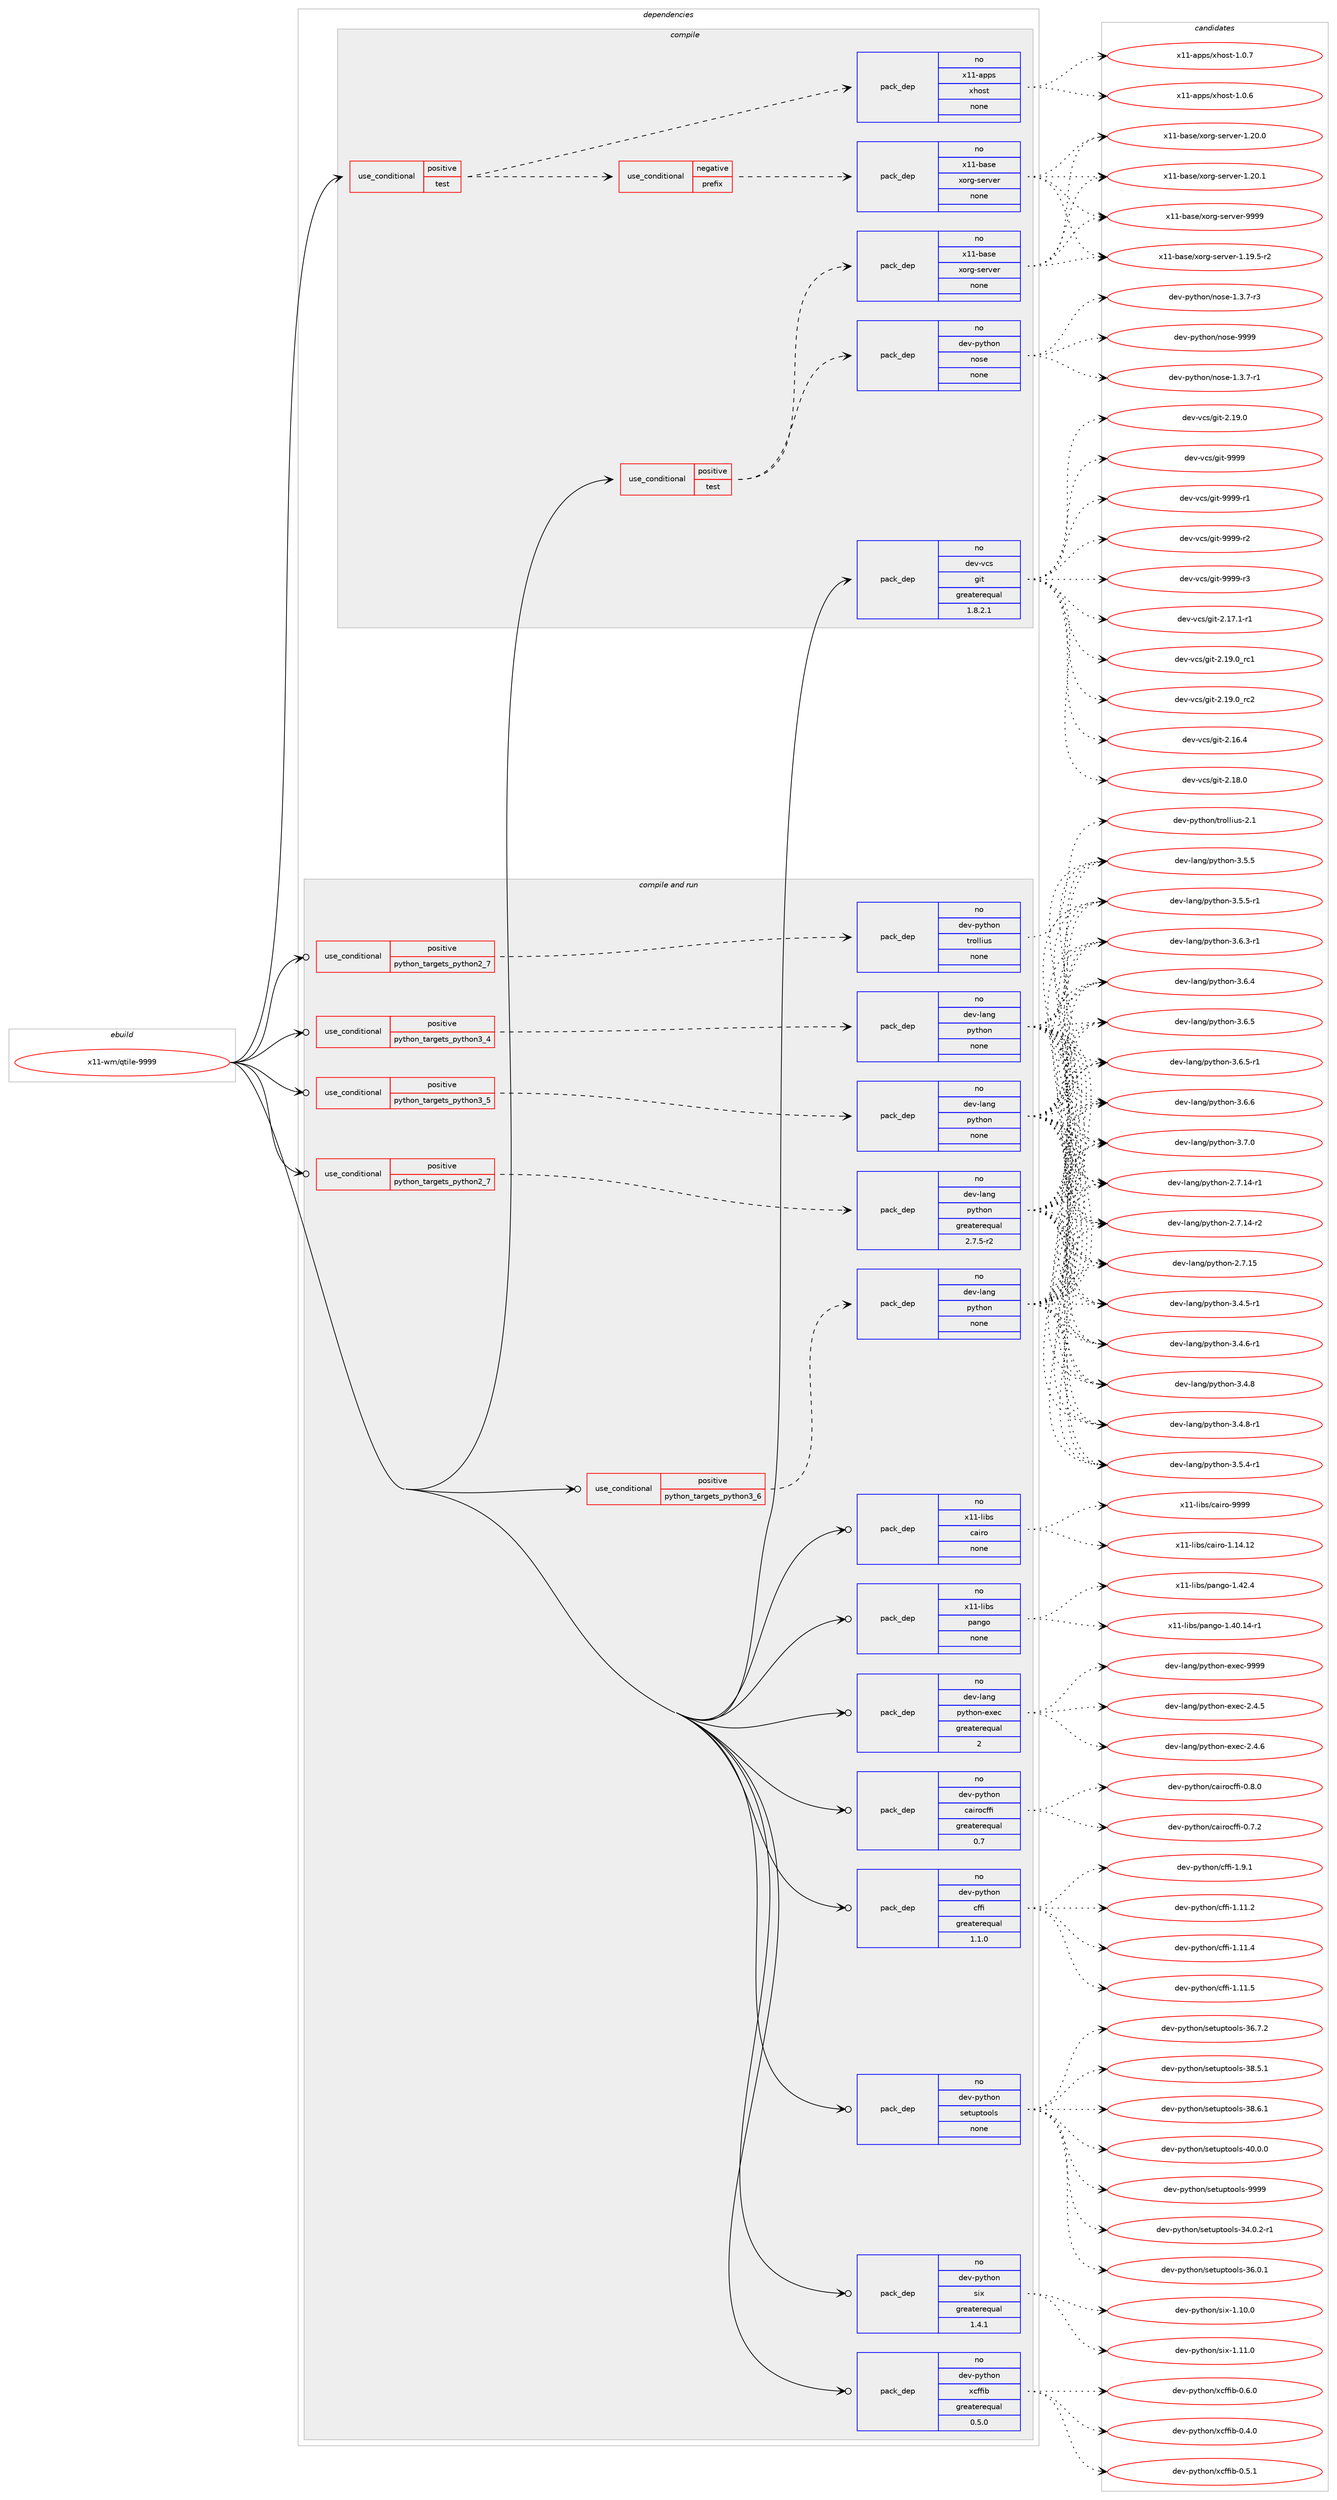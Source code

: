 digraph prolog {

# *************
# Graph options
# *************

newrank=true;
concentrate=true;
compound=true;
graph [rankdir=LR,fontname=Helvetica,fontsize=10,ranksep=1.5];#, ranksep=2.5, nodesep=0.2];
edge  [arrowhead=vee];
node  [fontname=Helvetica,fontsize=10];

# **********
# The ebuild
# **********

subgraph cluster_leftcol {
color=gray;
rank=same;
label=<<i>ebuild</i>>;
id [label="x11-wm/qtile-9999", color=red, width=4, href="../x11-wm/qtile-9999.svg"];
}

# ****************
# The dependencies
# ****************

subgraph cluster_midcol {
color=gray;
label=<<i>dependencies</i>>;
subgraph cluster_compile {
fillcolor="#eeeeee";
style=filled;
label=<<i>compile</i>>;
subgraph cond3227 {
dependency11254 [label=<<TABLE BORDER="0" CELLBORDER="1" CELLSPACING="0" CELLPADDING="4"><TR><TD ROWSPAN="3" CELLPADDING="10">use_conditional</TD></TR><TR><TD>positive</TD></TR><TR><TD>test</TD></TR></TABLE>>, shape=none, color=red];
subgraph cond3228 {
dependency11255 [label=<<TABLE BORDER="0" CELLBORDER="1" CELLSPACING="0" CELLPADDING="4"><TR><TD ROWSPAN="3" CELLPADDING="10">use_conditional</TD></TR><TR><TD>negative</TD></TR><TR><TD>prefix</TD></TR></TABLE>>, shape=none, color=red];
subgraph pack7782 {
dependency11256 [label=<<TABLE BORDER="0" CELLBORDER="1" CELLSPACING="0" CELLPADDING="4" WIDTH="220"><TR><TD ROWSPAN="6" CELLPADDING="30">pack_dep</TD></TR><TR><TD WIDTH="110">no</TD></TR><TR><TD>x11-base</TD></TR><TR><TD>xorg-server</TD></TR><TR><TD>none</TD></TR><TR><TD></TD></TR></TABLE>>, shape=none, color=blue];
}
dependency11255:e -> dependency11256:w [weight=20,style="dashed",arrowhead="vee"];
}
dependency11254:e -> dependency11255:w [weight=20,style="dashed",arrowhead="vee"];
subgraph pack7783 {
dependency11257 [label=<<TABLE BORDER="0" CELLBORDER="1" CELLSPACING="0" CELLPADDING="4" WIDTH="220"><TR><TD ROWSPAN="6" CELLPADDING="30">pack_dep</TD></TR><TR><TD WIDTH="110">no</TD></TR><TR><TD>x11-apps</TD></TR><TR><TD>xhost</TD></TR><TR><TD>none</TD></TR><TR><TD></TD></TR></TABLE>>, shape=none, color=blue];
}
dependency11254:e -> dependency11257:w [weight=20,style="dashed",arrowhead="vee"];
}
id:e -> dependency11254:w [weight=20,style="solid",arrowhead="vee"];
subgraph cond3229 {
dependency11258 [label=<<TABLE BORDER="0" CELLBORDER="1" CELLSPACING="0" CELLPADDING="4"><TR><TD ROWSPAN="3" CELLPADDING="10">use_conditional</TD></TR><TR><TD>positive</TD></TR><TR><TD>test</TD></TR></TABLE>>, shape=none, color=red];
subgraph pack7784 {
dependency11259 [label=<<TABLE BORDER="0" CELLBORDER="1" CELLSPACING="0" CELLPADDING="4" WIDTH="220"><TR><TD ROWSPAN="6" CELLPADDING="30">pack_dep</TD></TR><TR><TD WIDTH="110">no</TD></TR><TR><TD>dev-python</TD></TR><TR><TD>nose</TD></TR><TR><TD>none</TD></TR><TR><TD></TD></TR></TABLE>>, shape=none, color=blue];
}
dependency11258:e -> dependency11259:w [weight=20,style="dashed",arrowhead="vee"];
subgraph pack7785 {
dependency11260 [label=<<TABLE BORDER="0" CELLBORDER="1" CELLSPACING="0" CELLPADDING="4" WIDTH="220"><TR><TD ROWSPAN="6" CELLPADDING="30">pack_dep</TD></TR><TR><TD WIDTH="110">no</TD></TR><TR><TD>x11-base</TD></TR><TR><TD>xorg-server</TD></TR><TR><TD>none</TD></TR><TR><TD></TD></TR></TABLE>>, shape=none, color=blue];
}
dependency11258:e -> dependency11260:w [weight=20,style="dashed",arrowhead="vee"];
}
id:e -> dependency11258:w [weight=20,style="solid",arrowhead="vee"];
subgraph pack7786 {
dependency11261 [label=<<TABLE BORDER="0" CELLBORDER="1" CELLSPACING="0" CELLPADDING="4" WIDTH="220"><TR><TD ROWSPAN="6" CELLPADDING="30">pack_dep</TD></TR><TR><TD WIDTH="110">no</TD></TR><TR><TD>dev-vcs</TD></TR><TR><TD>git</TD></TR><TR><TD>greaterequal</TD></TR><TR><TD>1.8.2.1</TD></TR></TABLE>>, shape=none, color=blue];
}
id:e -> dependency11261:w [weight=20,style="solid",arrowhead="vee"];
}
subgraph cluster_compileandrun {
fillcolor="#eeeeee";
style=filled;
label=<<i>compile and run</i>>;
subgraph cond3230 {
dependency11262 [label=<<TABLE BORDER="0" CELLBORDER="1" CELLSPACING="0" CELLPADDING="4"><TR><TD ROWSPAN="3" CELLPADDING="10">use_conditional</TD></TR><TR><TD>positive</TD></TR><TR><TD>python_targets_python2_7</TD></TR></TABLE>>, shape=none, color=red];
subgraph pack7787 {
dependency11263 [label=<<TABLE BORDER="0" CELLBORDER="1" CELLSPACING="0" CELLPADDING="4" WIDTH="220"><TR><TD ROWSPAN="6" CELLPADDING="30">pack_dep</TD></TR><TR><TD WIDTH="110">no</TD></TR><TR><TD>dev-lang</TD></TR><TR><TD>python</TD></TR><TR><TD>greaterequal</TD></TR><TR><TD>2.7.5-r2</TD></TR></TABLE>>, shape=none, color=blue];
}
dependency11262:e -> dependency11263:w [weight=20,style="dashed",arrowhead="vee"];
}
id:e -> dependency11262:w [weight=20,style="solid",arrowhead="odotvee"];
subgraph cond3231 {
dependency11264 [label=<<TABLE BORDER="0" CELLBORDER="1" CELLSPACING="0" CELLPADDING="4"><TR><TD ROWSPAN="3" CELLPADDING="10">use_conditional</TD></TR><TR><TD>positive</TD></TR><TR><TD>python_targets_python2_7</TD></TR></TABLE>>, shape=none, color=red];
subgraph pack7788 {
dependency11265 [label=<<TABLE BORDER="0" CELLBORDER="1" CELLSPACING="0" CELLPADDING="4" WIDTH="220"><TR><TD ROWSPAN="6" CELLPADDING="30">pack_dep</TD></TR><TR><TD WIDTH="110">no</TD></TR><TR><TD>dev-python</TD></TR><TR><TD>trollius</TD></TR><TR><TD>none</TD></TR><TR><TD></TD></TR></TABLE>>, shape=none, color=blue];
}
dependency11264:e -> dependency11265:w [weight=20,style="dashed",arrowhead="vee"];
}
id:e -> dependency11264:w [weight=20,style="solid",arrowhead="odotvee"];
subgraph cond3232 {
dependency11266 [label=<<TABLE BORDER="0" CELLBORDER="1" CELLSPACING="0" CELLPADDING="4"><TR><TD ROWSPAN="3" CELLPADDING="10">use_conditional</TD></TR><TR><TD>positive</TD></TR><TR><TD>python_targets_python3_4</TD></TR></TABLE>>, shape=none, color=red];
subgraph pack7789 {
dependency11267 [label=<<TABLE BORDER="0" CELLBORDER="1" CELLSPACING="0" CELLPADDING="4" WIDTH="220"><TR><TD ROWSPAN="6" CELLPADDING="30">pack_dep</TD></TR><TR><TD WIDTH="110">no</TD></TR><TR><TD>dev-lang</TD></TR><TR><TD>python</TD></TR><TR><TD>none</TD></TR><TR><TD></TD></TR></TABLE>>, shape=none, color=blue];
}
dependency11266:e -> dependency11267:w [weight=20,style="dashed",arrowhead="vee"];
}
id:e -> dependency11266:w [weight=20,style="solid",arrowhead="odotvee"];
subgraph cond3233 {
dependency11268 [label=<<TABLE BORDER="0" CELLBORDER="1" CELLSPACING="0" CELLPADDING="4"><TR><TD ROWSPAN="3" CELLPADDING="10">use_conditional</TD></TR><TR><TD>positive</TD></TR><TR><TD>python_targets_python3_5</TD></TR></TABLE>>, shape=none, color=red];
subgraph pack7790 {
dependency11269 [label=<<TABLE BORDER="0" CELLBORDER="1" CELLSPACING="0" CELLPADDING="4" WIDTH="220"><TR><TD ROWSPAN="6" CELLPADDING="30">pack_dep</TD></TR><TR><TD WIDTH="110">no</TD></TR><TR><TD>dev-lang</TD></TR><TR><TD>python</TD></TR><TR><TD>none</TD></TR><TR><TD></TD></TR></TABLE>>, shape=none, color=blue];
}
dependency11268:e -> dependency11269:w [weight=20,style="dashed",arrowhead="vee"];
}
id:e -> dependency11268:w [weight=20,style="solid",arrowhead="odotvee"];
subgraph cond3234 {
dependency11270 [label=<<TABLE BORDER="0" CELLBORDER="1" CELLSPACING="0" CELLPADDING="4"><TR><TD ROWSPAN="3" CELLPADDING="10">use_conditional</TD></TR><TR><TD>positive</TD></TR><TR><TD>python_targets_python3_6</TD></TR></TABLE>>, shape=none, color=red];
subgraph pack7791 {
dependency11271 [label=<<TABLE BORDER="0" CELLBORDER="1" CELLSPACING="0" CELLPADDING="4" WIDTH="220"><TR><TD ROWSPAN="6" CELLPADDING="30">pack_dep</TD></TR><TR><TD WIDTH="110">no</TD></TR><TR><TD>dev-lang</TD></TR><TR><TD>python</TD></TR><TR><TD>none</TD></TR><TR><TD></TD></TR></TABLE>>, shape=none, color=blue];
}
dependency11270:e -> dependency11271:w [weight=20,style="dashed",arrowhead="vee"];
}
id:e -> dependency11270:w [weight=20,style="solid",arrowhead="odotvee"];
subgraph pack7792 {
dependency11272 [label=<<TABLE BORDER="0" CELLBORDER="1" CELLSPACING="0" CELLPADDING="4" WIDTH="220"><TR><TD ROWSPAN="6" CELLPADDING="30">pack_dep</TD></TR><TR><TD WIDTH="110">no</TD></TR><TR><TD>dev-lang</TD></TR><TR><TD>python-exec</TD></TR><TR><TD>greaterequal</TD></TR><TR><TD>2</TD></TR></TABLE>>, shape=none, color=blue];
}
id:e -> dependency11272:w [weight=20,style="solid",arrowhead="odotvee"];
subgraph pack7793 {
dependency11273 [label=<<TABLE BORDER="0" CELLBORDER="1" CELLSPACING="0" CELLPADDING="4" WIDTH="220"><TR><TD ROWSPAN="6" CELLPADDING="30">pack_dep</TD></TR><TR><TD WIDTH="110">no</TD></TR><TR><TD>dev-python</TD></TR><TR><TD>cairocffi</TD></TR><TR><TD>greaterequal</TD></TR><TR><TD>0.7</TD></TR></TABLE>>, shape=none, color=blue];
}
id:e -> dependency11273:w [weight=20,style="solid",arrowhead="odotvee"];
subgraph pack7794 {
dependency11274 [label=<<TABLE BORDER="0" CELLBORDER="1" CELLSPACING="0" CELLPADDING="4" WIDTH="220"><TR><TD ROWSPAN="6" CELLPADDING="30">pack_dep</TD></TR><TR><TD WIDTH="110">no</TD></TR><TR><TD>dev-python</TD></TR><TR><TD>cffi</TD></TR><TR><TD>greaterequal</TD></TR><TR><TD>1.1.0</TD></TR></TABLE>>, shape=none, color=blue];
}
id:e -> dependency11274:w [weight=20,style="solid",arrowhead="odotvee"];
subgraph pack7795 {
dependency11275 [label=<<TABLE BORDER="0" CELLBORDER="1" CELLSPACING="0" CELLPADDING="4" WIDTH="220"><TR><TD ROWSPAN="6" CELLPADDING="30">pack_dep</TD></TR><TR><TD WIDTH="110">no</TD></TR><TR><TD>dev-python</TD></TR><TR><TD>setuptools</TD></TR><TR><TD>none</TD></TR><TR><TD></TD></TR></TABLE>>, shape=none, color=blue];
}
id:e -> dependency11275:w [weight=20,style="solid",arrowhead="odotvee"];
subgraph pack7796 {
dependency11276 [label=<<TABLE BORDER="0" CELLBORDER="1" CELLSPACING="0" CELLPADDING="4" WIDTH="220"><TR><TD ROWSPAN="6" CELLPADDING="30">pack_dep</TD></TR><TR><TD WIDTH="110">no</TD></TR><TR><TD>dev-python</TD></TR><TR><TD>six</TD></TR><TR><TD>greaterequal</TD></TR><TR><TD>1.4.1</TD></TR></TABLE>>, shape=none, color=blue];
}
id:e -> dependency11276:w [weight=20,style="solid",arrowhead="odotvee"];
subgraph pack7797 {
dependency11277 [label=<<TABLE BORDER="0" CELLBORDER="1" CELLSPACING="0" CELLPADDING="4" WIDTH="220"><TR><TD ROWSPAN="6" CELLPADDING="30">pack_dep</TD></TR><TR><TD WIDTH="110">no</TD></TR><TR><TD>dev-python</TD></TR><TR><TD>xcffib</TD></TR><TR><TD>greaterequal</TD></TR><TR><TD>0.5.0</TD></TR></TABLE>>, shape=none, color=blue];
}
id:e -> dependency11277:w [weight=20,style="solid",arrowhead="odotvee"];
subgraph pack7798 {
dependency11278 [label=<<TABLE BORDER="0" CELLBORDER="1" CELLSPACING="0" CELLPADDING="4" WIDTH="220"><TR><TD ROWSPAN="6" CELLPADDING="30">pack_dep</TD></TR><TR><TD WIDTH="110">no</TD></TR><TR><TD>x11-libs</TD></TR><TR><TD>cairo</TD></TR><TR><TD>none</TD></TR><TR><TD></TD></TR></TABLE>>, shape=none, color=blue];
}
id:e -> dependency11278:w [weight=20,style="solid",arrowhead="odotvee"];
subgraph pack7799 {
dependency11279 [label=<<TABLE BORDER="0" CELLBORDER="1" CELLSPACING="0" CELLPADDING="4" WIDTH="220"><TR><TD ROWSPAN="6" CELLPADDING="30">pack_dep</TD></TR><TR><TD WIDTH="110">no</TD></TR><TR><TD>x11-libs</TD></TR><TR><TD>pango</TD></TR><TR><TD>none</TD></TR><TR><TD></TD></TR></TABLE>>, shape=none, color=blue];
}
id:e -> dependency11279:w [weight=20,style="solid",arrowhead="odotvee"];
}
subgraph cluster_run {
fillcolor="#eeeeee";
style=filled;
label=<<i>run</i>>;
}
}

# **************
# The candidates
# **************

subgraph cluster_choices {
rank=same;
color=gray;
label=<<i>candidates</i>>;

subgraph choice7782 {
color=black;
nodesep=1;
choice12049494598971151014712011111410345115101114118101114454946495746534511450 [label="x11-base/xorg-server-1.19.5-r2", color=red, width=4,href="../x11-base/xorg-server-1.19.5-r2.svg"];
choice1204949459897115101471201111141034511510111411810111445494650484648 [label="x11-base/xorg-server-1.20.0", color=red, width=4,href="../x11-base/xorg-server-1.20.0.svg"];
choice1204949459897115101471201111141034511510111411810111445494650484649 [label="x11-base/xorg-server-1.20.1", color=red, width=4,href="../x11-base/xorg-server-1.20.1.svg"];
choice120494945989711510147120111114103451151011141181011144557575757 [label="x11-base/xorg-server-9999", color=red, width=4,href="../x11-base/xorg-server-9999.svg"];
dependency11256:e -> choice12049494598971151014712011111410345115101114118101114454946495746534511450:w [style=dotted,weight="100"];
dependency11256:e -> choice1204949459897115101471201111141034511510111411810111445494650484648:w [style=dotted,weight="100"];
dependency11256:e -> choice1204949459897115101471201111141034511510111411810111445494650484649:w [style=dotted,weight="100"];
dependency11256:e -> choice120494945989711510147120111114103451151011141181011144557575757:w [style=dotted,weight="100"];
}
subgraph choice7783 {
color=black;
nodesep=1;
choice1204949459711211211547120104111115116454946484654 [label="x11-apps/xhost-1.0.6", color=red, width=4,href="../x11-apps/xhost-1.0.6.svg"];
choice1204949459711211211547120104111115116454946484655 [label="x11-apps/xhost-1.0.7", color=red, width=4,href="../x11-apps/xhost-1.0.7.svg"];
dependency11257:e -> choice1204949459711211211547120104111115116454946484654:w [style=dotted,weight="100"];
dependency11257:e -> choice1204949459711211211547120104111115116454946484655:w [style=dotted,weight="100"];
}
subgraph choice7784 {
color=black;
nodesep=1;
choice10010111845112121116104111110471101111151014549465146554511449 [label="dev-python/nose-1.3.7-r1", color=red, width=4,href="../dev-python/nose-1.3.7-r1.svg"];
choice10010111845112121116104111110471101111151014549465146554511451 [label="dev-python/nose-1.3.7-r3", color=red, width=4,href="../dev-python/nose-1.3.7-r3.svg"];
choice10010111845112121116104111110471101111151014557575757 [label="dev-python/nose-9999", color=red, width=4,href="../dev-python/nose-9999.svg"];
dependency11259:e -> choice10010111845112121116104111110471101111151014549465146554511449:w [style=dotted,weight="100"];
dependency11259:e -> choice10010111845112121116104111110471101111151014549465146554511451:w [style=dotted,weight="100"];
dependency11259:e -> choice10010111845112121116104111110471101111151014557575757:w [style=dotted,weight="100"];
}
subgraph choice7785 {
color=black;
nodesep=1;
choice12049494598971151014712011111410345115101114118101114454946495746534511450 [label="x11-base/xorg-server-1.19.5-r2", color=red, width=4,href="../x11-base/xorg-server-1.19.5-r2.svg"];
choice1204949459897115101471201111141034511510111411810111445494650484648 [label="x11-base/xorg-server-1.20.0", color=red, width=4,href="../x11-base/xorg-server-1.20.0.svg"];
choice1204949459897115101471201111141034511510111411810111445494650484649 [label="x11-base/xorg-server-1.20.1", color=red, width=4,href="../x11-base/xorg-server-1.20.1.svg"];
choice120494945989711510147120111114103451151011141181011144557575757 [label="x11-base/xorg-server-9999", color=red, width=4,href="../x11-base/xorg-server-9999.svg"];
dependency11260:e -> choice12049494598971151014712011111410345115101114118101114454946495746534511450:w [style=dotted,weight="100"];
dependency11260:e -> choice1204949459897115101471201111141034511510111411810111445494650484648:w [style=dotted,weight="100"];
dependency11260:e -> choice1204949459897115101471201111141034511510111411810111445494650484649:w [style=dotted,weight="100"];
dependency11260:e -> choice120494945989711510147120111114103451151011141181011144557575757:w [style=dotted,weight="100"];
}
subgraph choice7786 {
color=black;
nodesep=1;
choice100101118451189911547103105116455046495546494511449 [label="dev-vcs/git-2.17.1-r1", color=red, width=4,href="../dev-vcs/git-2.17.1-r1.svg"];
choice10010111845118991154710310511645504649574648951149949 [label="dev-vcs/git-2.19.0_rc1", color=red, width=4,href="../dev-vcs/git-2.19.0_rc1.svg"];
choice10010111845118991154710310511645504649574648951149950 [label="dev-vcs/git-2.19.0_rc2", color=red, width=4,href="../dev-vcs/git-2.19.0_rc2.svg"];
choice10010111845118991154710310511645504649544652 [label="dev-vcs/git-2.16.4", color=red, width=4,href="../dev-vcs/git-2.16.4.svg"];
choice10010111845118991154710310511645504649564648 [label="dev-vcs/git-2.18.0", color=red, width=4,href="../dev-vcs/git-2.18.0.svg"];
choice10010111845118991154710310511645504649574648 [label="dev-vcs/git-2.19.0", color=red, width=4,href="../dev-vcs/git-2.19.0.svg"];
choice1001011184511899115471031051164557575757 [label="dev-vcs/git-9999", color=red, width=4,href="../dev-vcs/git-9999.svg"];
choice10010111845118991154710310511645575757574511449 [label="dev-vcs/git-9999-r1", color=red, width=4,href="../dev-vcs/git-9999-r1.svg"];
choice10010111845118991154710310511645575757574511450 [label="dev-vcs/git-9999-r2", color=red, width=4,href="../dev-vcs/git-9999-r2.svg"];
choice10010111845118991154710310511645575757574511451 [label="dev-vcs/git-9999-r3", color=red, width=4,href="../dev-vcs/git-9999-r3.svg"];
dependency11261:e -> choice100101118451189911547103105116455046495546494511449:w [style=dotted,weight="100"];
dependency11261:e -> choice10010111845118991154710310511645504649574648951149949:w [style=dotted,weight="100"];
dependency11261:e -> choice10010111845118991154710310511645504649574648951149950:w [style=dotted,weight="100"];
dependency11261:e -> choice10010111845118991154710310511645504649544652:w [style=dotted,weight="100"];
dependency11261:e -> choice10010111845118991154710310511645504649564648:w [style=dotted,weight="100"];
dependency11261:e -> choice10010111845118991154710310511645504649574648:w [style=dotted,weight="100"];
dependency11261:e -> choice1001011184511899115471031051164557575757:w [style=dotted,weight="100"];
dependency11261:e -> choice10010111845118991154710310511645575757574511449:w [style=dotted,weight="100"];
dependency11261:e -> choice10010111845118991154710310511645575757574511450:w [style=dotted,weight="100"];
dependency11261:e -> choice10010111845118991154710310511645575757574511451:w [style=dotted,weight="100"];
}
subgraph choice7787 {
color=black;
nodesep=1;
choice100101118451089711010347112121116104111110455046554649524511449 [label="dev-lang/python-2.7.14-r1", color=red, width=4,href="../dev-lang/python-2.7.14-r1.svg"];
choice100101118451089711010347112121116104111110455046554649524511450 [label="dev-lang/python-2.7.14-r2", color=red, width=4,href="../dev-lang/python-2.7.14-r2.svg"];
choice10010111845108971101034711212111610411111045504655464953 [label="dev-lang/python-2.7.15", color=red, width=4,href="../dev-lang/python-2.7.15.svg"];
choice1001011184510897110103471121211161041111104551465246534511449 [label="dev-lang/python-3.4.5-r1", color=red, width=4,href="../dev-lang/python-3.4.5-r1.svg"];
choice1001011184510897110103471121211161041111104551465246544511449 [label="dev-lang/python-3.4.6-r1", color=red, width=4,href="../dev-lang/python-3.4.6-r1.svg"];
choice100101118451089711010347112121116104111110455146524656 [label="dev-lang/python-3.4.8", color=red, width=4,href="../dev-lang/python-3.4.8.svg"];
choice1001011184510897110103471121211161041111104551465246564511449 [label="dev-lang/python-3.4.8-r1", color=red, width=4,href="../dev-lang/python-3.4.8-r1.svg"];
choice1001011184510897110103471121211161041111104551465346524511449 [label="dev-lang/python-3.5.4-r1", color=red, width=4,href="../dev-lang/python-3.5.4-r1.svg"];
choice100101118451089711010347112121116104111110455146534653 [label="dev-lang/python-3.5.5", color=red, width=4,href="../dev-lang/python-3.5.5.svg"];
choice1001011184510897110103471121211161041111104551465346534511449 [label="dev-lang/python-3.5.5-r1", color=red, width=4,href="../dev-lang/python-3.5.5-r1.svg"];
choice1001011184510897110103471121211161041111104551465446514511449 [label="dev-lang/python-3.6.3-r1", color=red, width=4,href="../dev-lang/python-3.6.3-r1.svg"];
choice100101118451089711010347112121116104111110455146544652 [label="dev-lang/python-3.6.4", color=red, width=4,href="../dev-lang/python-3.6.4.svg"];
choice100101118451089711010347112121116104111110455146544653 [label="dev-lang/python-3.6.5", color=red, width=4,href="../dev-lang/python-3.6.5.svg"];
choice1001011184510897110103471121211161041111104551465446534511449 [label="dev-lang/python-3.6.5-r1", color=red, width=4,href="../dev-lang/python-3.6.5-r1.svg"];
choice100101118451089711010347112121116104111110455146544654 [label="dev-lang/python-3.6.6", color=red, width=4,href="../dev-lang/python-3.6.6.svg"];
choice100101118451089711010347112121116104111110455146554648 [label="dev-lang/python-3.7.0", color=red, width=4,href="../dev-lang/python-3.7.0.svg"];
dependency11263:e -> choice100101118451089711010347112121116104111110455046554649524511449:w [style=dotted,weight="100"];
dependency11263:e -> choice100101118451089711010347112121116104111110455046554649524511450:w [style=dotted,weight="100"];
dependency11263:e -> choice10010111845108971101034711212111610411111045504655464953:w [style=dotted,weight="100"];
dependency11263:e -> choice1001011184510897110103471121211161041111104551465246534511449:w [style=dotted,weight="100"];
dependency11263:e -> choice1001011184510897110103471121211161041111104551465246544511449:w [style=dotted,weight="100"];
dependency11263:e -> choice100101118451089711010347112121116104111110455146524656:w [style=dotted,weight="100"];
dependency11263:e -> choice1001011184510897110103471121211161041111104551465246564511449:w [style=dotted,weight="100"];
dependency11263:e -> choice1001011184510897110103471121211161041111104551465346524511449:w [style=dotted,weight="100"];
dependency11263:e -> choice100101118451089711010347112121116104111110455146534653:w [style=dotted,weight="100"];
dependency11263:e -> choice1001011184510897110103471121211161041111104551465346534511449:w [style=dotted,weight="100"];
dependency11263:e -> choice1001011184510897110103471121211161041111104551465446514511449:w [style=dotted,weight="100"];
dependency11263:e -> choice100101118451089711010347112121116104111110455146544652:w [style=dotted,weight="100"];
dependency11263:e -> choice100101118451089711010347112121116104111110455146544653:w [style=dotted,weight="100"];
dependency11263:e -> choice1001011184510897110103471121211161041111104551465446534511449:w [style=dotted,weight="100"];
dependency11263:e -> choice100101118451089711010347112121116104111110455146544654:w [style=dotted,weight="100"];
dependency11263:e -> choice100101118451089711010347112121116104111110455146554648:w [style=dotted,weight="100"];
}
subgraph choice7788 {
color=black;
nodesep=1;
choice100101118451121211161041111104711611411110810810511711545504649 [label="dev-python/trollius-2.1", color=red, width=4,href="../dev-python/trollius-2.1.svg"];
dependency11265:e -> choice100101118451121211161041111104711611411110810810511711545504649:w [style=dotted,weight="100"];
}
subgraph choice7789 {
color=black;
nodesep=1;
choice100101118451089711010347112121116104111110455046554649524511449 [label="dev-lang/python-2.7.14-r1", color=red, width=4,href="../dev-lang/python-2.7.14-r1.svg"];
choice100101118451089711010347112121116104111110455046554649524511450 [label="dev-lang/python-2.7.14-r2", color=red, width=4,href="../dev-lang/python-2.7.14-r2.svg"];
choice10010111845108971101034711212111610411111045504655464953 [label="dev-lang/python-2.7.15", color=red, width=4,href="../dev-lang/python-2.7.15.svg"];
choice1001011184510897110103471121211161041111104551465246534511449 [label="dev-lang/python-3.4.5-r1", color=red, width=4,href="../dev-lang/python-3.4.5-r1.svg"];
choice1001011184510897110103471121211161041111104551465246544511449 [label="dev-lang/python-3.4.6-r1", color=red, width=4,href="../dev-lang/python-3.4.6-r1.svg"];
choice100101118451089711010347112121116104111110455146524656 [label="dev-lang/python-3.4.8", color=red, width=4,href="../dev-lang/python-3.4.8.svg"];
choice1001011184510897110103471121211161041111104551465246564511449 [label="dev-lang/python-3.4.8-r1", color=red, width=4,href="../dev-lang/python-3.4.8-r1.svg"];
choice1001011184510897110103471121211161041111104551465346524511449 [label="dev-lang/python-3.5.4-r1", color=red, width=4,href="../dev-lang/python-3.5.4-r1.svg"];
choice100101118451089711010347112121116104111110455146534653 [label="dev-lang/python-3.5.5", color=red, width=4,href="../dev-lang/python-3.5.5.svg"];
choice1001011184510897110103471121211161041111104551465346534511449 [label="dev-lang/python-3.5.5-r1", color=red, width=4,href="../dev-lang/python-3.5.5-r1.svg"];
choice1001011184510897110103471121211161041111104551465446514511449 [label="dev-lang/python-3.6.3-r1", color=red, width=4,href="../dev-lang/python-3.6.3-r1.svg"];
choice100101118451089711010347112121116104111110455146544652 [label="dev-lang/python-3.6.4", color=red, width=4,href="../dev-lang/python-3.6.4.svg"];
choice100101118451089711010347112121116104111110455146544653 [label="dev-lang/python-3.6.5", color=red, width=4,href="../dev-lang/python-3.6.5.svg"];
choice1001011184510897110103471121211161041111104551465446534511449 [label="dev-lang/python-3.6.5-r1", color=red, width=4,href="../dev-lang/python-3.6.5-r1.svg"];
choice100101118451089711010347112121116104111110455146544654 [label="dev-lang/python-3.6.6", color=red, width=4,href="../dev-lang/python-3.6.6.svg"];
choice100101118451089711010347112121116104111110455146554648 [label="dev-lang/python-3.7.0", color=red, width=4,href="../dev-lang/python-3.7.0.svg"];
dependency11267:e -> choice100101118451089711010347112121116104111110455046554649524511449:w [style=dotted,weight="100"];
dependency11267:e -> choice100101118451089711010347112121116104111110455046554649524511450:w [style=dotted,weight="100"];
dependency11267:e -> choice10010111845108971101034711212111610411111045504655464953:w [style=dotted,weight="100"];
dependency11267:e -> choice1001011184510897110103471121211161041111104551465246534511449:w [style=dotted,weight="100"];
dependency11267:e -> choice1001011184510897110103471121211161041111104551465246544511449:w [style=dotted,weight="100"];
dependency11267:e -> choice100101118451089711010347112121116104111110455146524656:w [style=dotted,weight="100"];
dependency11267:e -> choice1001011184510897110103471121211161041111104551465246564511449:w [style=dotted,weight="100"];
dependency11267:e -> choice1001011184510897110103471121211161041111104551465346524511449:w [style=dotted,weight="100"];
dependency11267:e -> choice100101118451089711010347112121116104111110455146534653:w [style=dotted,weight="100"];
dependency11267:e -> choice1001011184510897110103471121211161041111104551465346534511449:w [style=dotted,weight="100"];
dependency11267:e -> choice1001011184510897110103471121211161041111104551465446514511449:w [style=dotted,weight="100"];
dependency11267:e -> choice100101118451089711010347112121116104111110455146544652:w [style=dotted,weight="100"];
dependency11267:e -> choice100101118451089711010347112121116104111110455146544653:w [style=dotted,weight="100"];
dependency11267:e -> choice1001011184510897110103471121211161041111104551465446534511449:w [style=dotted,weight="100"];
dependency11267:e -> choice100101118451089711010347112121116104111110455146544654:w [style=dotted,weight="100"];
dependency11267:e -> choice100101118451089711010347112121116104111110455146554648:w [style=dotted,weight="100"];
}
subgraph choice7790 {
color=black;
nodesep=1;
choice100101118451089711010347112121116104111110455046554649524511449 [label="dev-lang/python-2.7.14-r1", color=red, width=4,href="../dev-lang/python-2.7.14-r1.svg"];
choice100101118451089711010347112121116104111110455046554649524511450 [label="dev-lang/python-2.7.14-r2", color=red, width=4,href="../dev-lang/python-2.7.14-r2.svg"];
choice10010111845108971101034711212111610411111045504655464953 [label="dev-lang/python-2.7.15", color=red, width=4,href="../dev-lang/python-2.7.15.svg"];
choice1001011184510897110103471121211161041111104551465246534511449 [label="dev-lang/python-3.4.5-r1", color=red, width=4,href="../dev-lang/python-3.4.5-r1.svg"];
choice1001011184510897110103471121211161041111104551465246544511449 [label="dev-lang/python-3.4.6-r1", color=red, width=4,href="../dev-lang/python-3.4.6-r1.svg"];
choice100101118451089711010347112121116104111110455146524656 [label="dev-lang/python-3.4.8", color=red, width=4,href="../dev-lang/python-3.4.8.svg"];
choice1001011184510897110103471121211161041111104551465246564511449 [label="dev-lang/python-3.4.8-r1", color=red, width=4,href="../dev-lang/python-3.4.8-r1.svg"];
choice1001011184510897110103471121211161041111104551465346524511449 [label="dev-lang/python-3.5.4-r1", color=red, width=4,href="../dev-lang/python-3.5.4-r1.svg"];
choice100101118451089711010347112121116104111110455146534653 [label="dev-lang/python-3.5.5", color=red, width=4,href="../dev-lang/python-3.5.5.svg"];
choice1001011184510897110103471121211161041111104551465346534511449 [label="dev-lang/python-3.5.5-r1", color=red, width=4,href="../dev-lang/python-3.5.5-r1.svg"];
choice1001011184510897110103471121211161041111104551465446514511449 [label="dev-lang/python-3.6.3-r1", color=red, width=4,href="../dev-lang/python-3.6.3-r1.svg"];
choice100101118451089711010347112121116104111110455146544652 [label="dev-lang/python-3.6.4", color=red, width=4,href="../dev-lang/python-3.6.4.svg"];
choice100101118451089711010347112121116104111110455146544653 [label="dev-lang/python-3.6.5", color=red, width=4,href="../dev-lang/python-3.6.5.svg"];
choice1001011184510897110103471121211161041111104551465446534511449 [label="dev-lang/python-3.6.5-r1", color=red, width=4,href="../dev-lang/python-3.6.5-r1.svg"];
choice100101118451089711010347112121116104111110455146544654 [label="dev-lang/python-3.6.6", color=red, width=4,href="../dev-lang/python-3.6.6.svg"];
choice100101118451089711010347112121116104111110455146554648 [label="dev-lang/python-3.7.0", color=red, width=4,href="../dev-lang/python-3.7.0.svg"];
dependency11269:e -> choice100101118451089711010347112121116104111110455046554649524511449:w [style=dotted,weight="100"];
dependency11269:e -> choice100101118451089711010347112121116104111110455046554649524511450:w [style=dotted,weight="100"];
dependency11269:e -> choice10010111845108971101034711212111610411111045504655464953:w [style=dotted,weight="100"];
dependency11269:e -> choice1001011184510897110103471121211161041111104551465246534511449:w [style=dotted,weight="100"];
dependency11269:e -> choice1001011184510897110103471121211161041111104551465246544511449:w [style=dotted,weight="100"];
dependency11269:e -> choice100101118451089711010347112121116104111110455146524656:w [style=dotted,weight="100"];
dependency11269:e -> choice1001011184510897110103471121211161041111104551465246564511449:w [style=dotted,weight="100"];
dependency11269:e -> choice1001011184510897110103471121211161041111104551465346524511449:w [style=dotted,weight="100"];
dependency11269:e -> choice100101118451089711010347112121116104111110455146534653:w [style=dotted,weight="100"];
dependency11269:e -> choice1001011184510897110103471121211161041111104551465346534511449:w [style=dotted,weight="100"];
dependency11269:e -> choice1001011184510897110103471121211161041111104551465446514511449:w [style=dotted,weight="100"];
dependency11269:e -> choice100101118451089711010347112121116104111110455146544652:w [style=dotted,weight="100"];
dependency11269:e -> choice100101118451089711010347112121116104111110455146544653:w [style=dotted,weight="100"];
dependency11269:e -> choice1001011184510897110103471121211161041111104551465446534511449:w [style=dotted,weight="100"];
dependency11269:e -> choice100101118451089711010347112121116104111110455146544654:w [style=dotted,weight="100"];
dependency11269:e -> choice100101118451089711010347112121116104111110455146554648:w [style=dotted,weight="100"];
}
subgraph choice7791 {
color=black;
nodesep=1;
choice100101118451089711010347112121116104111110455046554649524511449 [label="dev-lang/python-2.7.14-r1", color=red, width=4,href="../dev-lang/python-2.7.14-r1.svg"];
choice100101118451089711010347112121116104111110455046554649524511450 [label="dev-lang/python-2.7.14-r2", color=red, width=4,href="../dev-lang/python-2.7.14-r2.svg"];
choice10010111845108971101034711212111610411111045504655464953 [label="dev-lang/python-2.7.15", color=red, width=4,href="../dev-lang/python-2.7.15.svg"];
choice1001011184510897110103471121211161041111104551465246534511449 [label="dev-lang/python-3.4.5-r1", color=red, width=4,href="../dev-lang/python-3.4.5-r1.svg"];
choice1001011184510897110103471121211161041111104551465246544511449 [label="dev-lang/python-3.4.6-r1", color=red, width=4,href="../dev-lang/python-3.4.6-r1.svg"];
choice100101118451089711010347112121116104111110455146524656 [label="dev-lang/python-3.4.8", color=red, width=4,href="../dev-lang/python-3.4.8.svg"];
choice1001011184510897110103471121211161041111104551465246564511449 [label="dev-lang/python-3.4.8-r1", color=red, width=4,href="../dev-lang/python-3.4.8-r1.svg"];
choice1001011184510897110103471121211161041111104551465346524511449 [label="dev-lang/python-3.5.4-r1", color=red, width=4,href="../dev-lang/python-3.5.4-r1.svg"];
choice100101118451089711010347112121116104111110455146534653 [label="dev-lang/python-3.5.5", color=red, width=4,href="../dev-lang/python-3.5.5.svg"];
choice1001011184510897110103471121211161041111104551465346534511449 [label="dev-lang/python-3.5.5-r1", color=red, width=4,href="../dev-lang/python-3.5.5-r1.svg"];
choice1001011184510897110103471121211161041111104551465446514511449 [label="dev-lang/python-3.6.3-r1", color=red, width=4,href="../dev-lang/python-3.6.3-r1.svg"];
choice100101118451089711010347112121116104111110455146544652 [label="dev-lang/python-3.6.4", color=red, width=4,href="../dev-lang/python-3.6.4.svg"];
choice100101118451089711010347112121116104111110455146544653 [label="dev-lang/python-3.6.5", color=red, width=4,href="../dev-lang/python-3.6.5.svg"];
choice1001011184510897110103471121211161041111104551465446534511449 [label="dev-lang/python-3.6.5-r1", color=red, width=4,href="../dev-lang/python-3.6.5-r1.svg"];
choice100101118451089711010347112121116104111110455146544654 [label="dev-lang/python-3.6.6", color=red, width=4,href="../dev-lang/python-3.6.6.svg"];
choice100101118451089711010347112121116104111110455146554648 [label="dev-lang/python-3.7.0", color=red, width=4,href="../dev-lang/python-3.7.0.svg"];
dependency11271:e -> choice100101118451089711010347112121116104111110455046554649524511449:w [style=dotted,weight="100"];
dependency11271:e -> choice100101118451089711010347112121116104111110455046554649524511450:w [style=dotted,weight="100"];
dependency11271:e -> choice10010111845108971101034711212111610411111045504655464953:w [style=dotted,weight="100"];
dependency11271:e -> choice1001011184510897110103471121211161041111104551465246534511449:w [style=dotted,weight="100"];
dependency11271:e -> choice1001011184510897110103471121211161041111104551465246544511449:w [style=dotted,weight="100"];
dependency11271:e -> choice100101118451089711010347112121116104111110455146524656:w [style=dotted,weight="100"];
dependency11271:e -> choice1001011184510897110103471121211161041111104551465246564511449:w [style=dotted,weight="100"];
dependency11271:e -> choice1001011184510897110103471121211161041111104551465346524511449:w [style=dotted,weight="100"];
dependency11271:e -> choice100101118451089711010347112121116104111110455146534653:w [style=dotted,weight="100"];
dependency11271:e -> choice1001011184510897110103471121211161041111104551465346534511449:w [style=dotted,weight="100"];
dependency11271:e -> choice1001011184510897110103471121211161041111104551465446514511449:w [style=dotted,weight="100"];
dependency11271:e -> choice100101118451089711010347112121116104111110455146544652:w [style=dotted,weight="100"];
dependency11271:e -> choice100101118451089711010347112121116104111110455146544653:w [style=dotted,weight="100"];
dependency11271:e -> choice1001011184510897110103471121211161041111104551465446534511449:w [style=dotted,weight="100"];
dependency11271:e -> choice100101118451089711010347112121116104111110455146544654:w [style=dotted,weight="100"];
dependency11271:e -> choice100101118451089711010347112121116104111110455146554648:w [style=dotted,weight="100"];
}
subgraph choice7792 {
color=black;
nodesep=1;
choice1001011184510897110103471121211161041111104510112010199455046524653 [label="dev-lang/python-exec-2.4.5", color=red, width=4,href="../dev-lang/python-exec-2.4.5.svg"];
choice1001011184510897110103471121211161041111104510112010199455046524654 [label="dev-lang/python-exec-2.4.6", color=red, width=4,href="../dev-lang/python-exec-2.4.6.svg"];
choice10010111845108971101034711212111610411111045101120101994557575757 [label="dev-lang/python-exec-9999", color=red, width=4,href="../dev-lang/python-exec-9999.svg"];
dependency11272:e -> choice1001011184510897110103471121211161041111104510112010199455046524653:w [style=dotted,weight="100"];
dependency11272:e -> choice1001011184510897110103471121211161041111104510112010199455046524654:w [style=dotted,weight="100"];
dependency11272:e -> choice10010111845108971101034711212111610411111045101120101994557575757:w [style=dotted,weight="100"];
}
subgraph choice7793 {
color=black;
nodesep=1;
choice1001011184511212111610411111047999710511411199102102105454846554650 [label="dev-python/cairocffi-0.7.2", color=red, width=4,href="../dev-python/cairocffi-0.7.2.svg"];
choice1001011184511212111610411111047999710511411199102102105454846564648 [label="dev-python/cairocffi-0.8.0", color=red, width=4,href="../dev-python/cairocffi-0.8.0.svg"];
dependency11273:e -> choice1001011184511212111610411111047999710511411199102102105454846554650:w [style=dotted,weight="100"];
dependency11273:e -> choice1001011184511212111610411111047999710511411199102102105454846564648:w [style=dotted,weight="100"];
}
subgraph choice7794 {
color=black;
nodesep=1;
choice10010111845112121116104111110479910210210545494649494650 [label="dev-python/cffi-1.11.2", color=red, width=4,href="../dev-python/cffi-1.11.2.svg"];
choice10010111845112121116104111110479910210210545494649494652 [label="dev-python/cffi-1.11.4", color=red, width=4,href="../dev-python/cffi-1.11.4.svg"];
choice10010111845112121116104111110479910210210545494649494653 [label="dev-python/cffi-1.11.5", color=red, width=4,href="../dev-python/cffi-1.11.5.svg"];
choice100101118451121211161041111104799102102105454946574649 [label="dev-python/cffi-1.9.1", color=red, width=4,href="../dev-python/cffi-1.9.1.svg"];
dependency11274:e -> choice10010111845112121116104111110479910210210545494649494650:w [style=dotted,weight="100"];
dependency11274:e -> choice10010111845112121116104111110479910210210545494649494652:w [style=dotted,weight="100"];
dependency11274:e -> choice10010111845112121116104111110479910210210545494649494653:w [style=dotted,weight="100"];
dependency11274:e -> choice100101118451121211161041111104799102102105454946574649:w [style=dotted,weight="100"];
}
subgraph choice7795 {
color=black;
nodesep=1;
choice1001011184511212111610411111047115101116117112116111111108115455152464846504511449 [label="dev-python/setuptools-34.0.2-r1", color=red, width=4,href="../dev-python/setuptools-34.0.2-r1.svg"];
choice100101118451121211161041111104711510111611711211611111110811545515446484649 [label="dev-python/setuptools-36.0.1", color=red, width=4,href="../dev-python/setuptools-36.0.1.svg"];
choice100101118451121211161041111104711510111611711211611111110811545515446554650 [label="dev-python/setuptools-36.7.2", color=red, width=4,href="../dev-python/setuptools-36.7.2.svg"];
choice100101118451121211161041111104711510111611711211611111110811545515646534649 [label="dev-python/setuptools-38.5.1", color=red, width=4,href="../dev-python/setuptools-38.5.1.svg"];
choice100101118451121211161041111104711510111611711211611111110811545515646544649 [label="dev-python/setuptools-38.6.1", color=red, width=4,href="../dev-python/setuptools-38.6.1.svg"];
choice100101118451121211161041111104711510111611711211611111110811545524846484648 [label="dev-python/setuptools-40.0.0", color=red, width=4,href="../dev-python/setuptools-40.0.0.svg"];
choice10010111845112121116104111110471151011161171121161111111081154557575757 [label="dev-python/setuptools-9999", color=red, width=4,href="../dev-python/setuptools-9999.svg"];
dependency11275:e -> choice1001011184511212111610411111047115101116117112116111111108115455152464846504511449:w [style=dotted,weight="100"];
dependency11275:e -> choice100101118451121211161041111104711510111611711211611111110811545515446484649:w [style=dotted,weight="100"];
dependency11275:e -> choice100101118451121211161041111104711510111611711211611111110811545515446554650:w [style=dotted,weight="100"];
dependency11275:e -> choice100101118451121211161041111104711510111611711211611111110811545515646534649:w [style=dotted,weight="100"];
dependency11275:e -> choice100101118451121211161041111104711510111611711211611111110811545515646544649:w [style=dotted,weight="100"];
dependency11275:e -> choice100101118451121211161041111104711510111611711211611111110811545524846484648:w [style=dotted,weight="100"];
dependency11275:e -> choice10010111845112121116104111110471151011161171121161111111081154557575757:w [style=dotted,weight="100"];
}
subgraph choice7796 {
color=black;
nodesep=1;
choice100101118451121211161041111104711510512045494649484648 [label="dev-python/six-1.10.0", color=red, width=4,href="../dev-python/six-1.10.0.svg"];
choice100101118451121211161041111104711510512045494649494648 [label="dev-python/six-1.11.0", color=red, width=4,href="../dev-python/six-1.11.0.svg"];
dependency11276:e -> choice100101118451121211161041111104711510512045494649484648:w [style=dotted,weight="100"];
dependency11276:e -> choice100101118451121211161041111104711510512045494649494648:w [style=dotted,weight="100"];
}
subgraph choice7797 {
color=black;
nodesep=1;
choice10010111845112121116104111110471209910210210598454846524648 [label="dev-python/xcffib-0.4.0", color=red, width=4,href="../dev-python/xcffib-0.4.0.svg"];
choice10010111845112121116104111110471209910210210598454846534649 [label="dev-python/xcffib-0.5.1", color=red, width=4,href="../dev-python/xcffib-0.5.1.svg"];
choice10010111845112121116104111110471209910210210598454846544648 [label="dev-python/xcffib-0.6.0", color=red, width=4,href="../dev-python/xcffib-0.6.0.svg"];
dependency11277:e -> choice10010111845112121116104111110471209910210210598454846524648:w [style=dotted,weight="100"];
dependency11277:e -> choice10010111845112121116104111110471209910210210598454846534649:w [style=dotted,weight="100"];
dependency11277:e -> choice10010111845112121116104111110471209910210210598454846544648:w [style=dotted,weight="100"];
}
subgraph choice7798 {
color=black;
nodesep=1;
choice120494945108105981154799971051141114549464952464950 [label="x11-libs/cairo-1.14.12", color=red, width=4,href="../x11-libs/cairo-1.14.12.svg"];
choice120494945108105981154799971051141114557575757 [label="x11-libs/cairo-9999", color=red, width=4,href="../x11-libs/cairo-9999.svg"];
dependency11278:e -> choice120494945108105981154799971051141114549464952464950:w [style=dotted,weight="100"];
dependency11278:e -> choice120494945108105981154799971051141114557575757:w [style=dotted,weight="100"];
}
subgraph choice7799 {
color=black;
nodesep=1;
choice12049494510810598115471129711010311145494652484649524511449 [label="x11-libs/pango-1.40.14-r1", color=red, width=4,href="../x11-libs/pango-1.40.14-r1.svg"];
choice12049494510810598115471129711010311145494652504652 [label="x11-libs/pango-1.42.4", color=red, width=4,href="../x11-libs/pango-1.42.4.svg"];
dependency11279:e -> choice12049494510810598115471129711010311145494652484649524511449:w [style=dotted,weight="100"];
dependency11279:e -> choice12049494510810598115471129711010311145494652504652:w [style=dotted,weight="100"];
}
}

}
